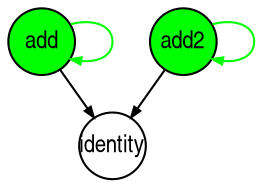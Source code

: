   digraph G {
    ranksep=.25; 
    edge [arrowsize=.5]
    node [shape=circle, style=filled, fontname="ArialNarrow",
          fontsize=12, fixedsize=true, height=.45];
    add [fillcolor=green]; add2 [fillcolor=green]; 
    identity [fillcolor=white]; 
    add -> add [color=green]; 
    add2 -> add2 [color=green]; 
    add -> identity [color=black]; 
    add2 -> identity [color=black]; 
  }